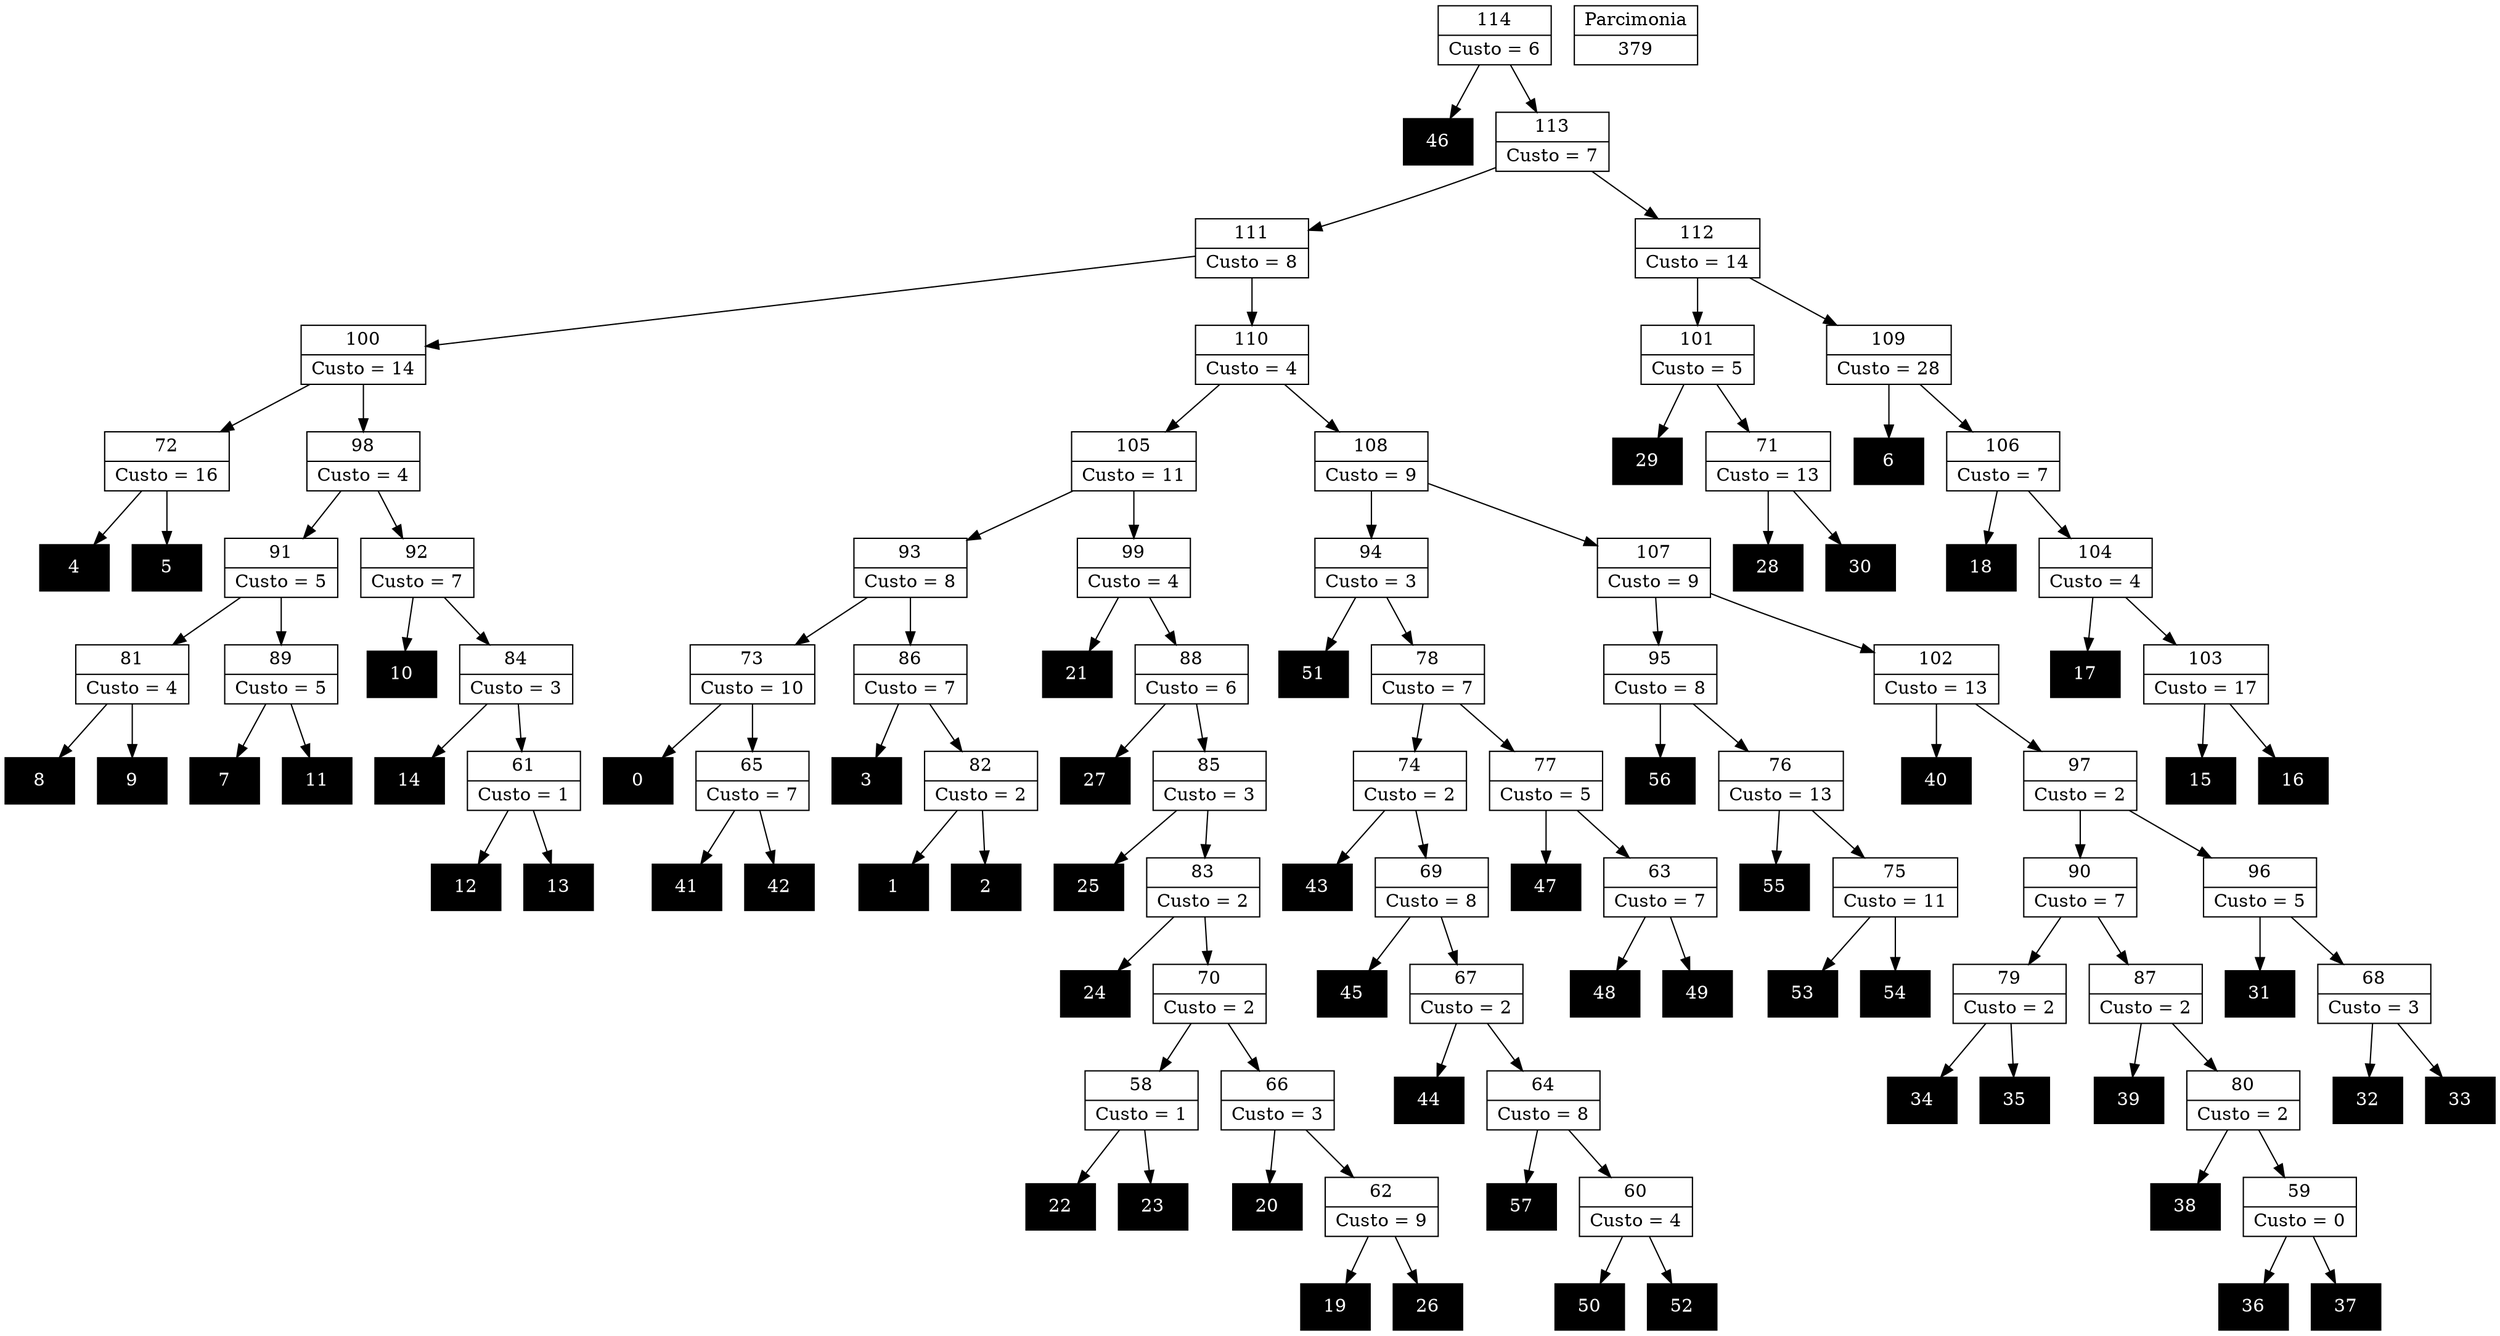 Digraph G {
0 [shape="record", label="{0}",style=filled, color=black, fontcolor=white,fontsize=14, height=0.5]
1 [shape="record", label="{1}",style=filled, color=black, fontcolor=white,fontsize=14, height=0.5]
2 [shape="record", label="{2}",style=filled, color=black, fontcolor=white,fontsize=14, height=0.5]
3 [shape="record", label="{3}",style=filled, color=black, fontcolor=white,fontsize=14, height=0.5]
4 [shape="record", label="{4}",style=filled, color=black, fontcolor=white,fontsize=14, height=0.5]
5 [shape="record", label="{5}",style=filled, color=black, fontcolor=white,fontsize=14, height=0.5]
6 [shape="record", label="{6}",style=filled, color=black, fontcolor=white,fontsize=14, height=0.5]
7 [shape="record", label="{7}",style=filled, color=black, fontcolor=white,fontsize=14, height=0.5]
8 [shape="record", label="{8}",style=filled, color=black, fontcolor=white,fontsize=14, height=0.5]
9 [shape="record", label="{9}",style=filled, color=black, fontcolor=white,fontsize=14, height=0.5]
10 [shape="record", label="{10}",style=filled, color=black, fontcolor=white,fontsize=14, height=0.5]
11 [shape="record", label="{11}",style=filled, color=black, fontcolor=white,fontsize=14, height=0.5]
12 [shape="record", label="{12}",style=filled, color=black, fontcolor=white,fontsize=14, height=0.5]
13 [shape="record", label="{13}",style=filled, color=black, fontcolor=white,fontsize=14, height=0.5]
14 [shape="record", label="{14}",style=filled, color=black, fontcolor=white,fontsize=14, height=0.5]
15 [shape="record", label="{15}",style=filled, color=black, fontcolor=white,fontsize=14, height=0.5]
16 [shape="record", label="{16}",style=filled, color=black, fontcolor=white,fontsize=14, height=0.5]
17 [shape="record", label="{17}",style=filled, color=black, fontcolor=white,fontsize=14, height=0.5]
18 [shape="record", label="{18}",style=filled, color=black, fontcolor=white,fontsize=14, height=0.5]
19 [shape="record", label="{19}",style=filled, color=black, fontcolor=white,fontsize=14, height=0.5]
20 [shape="record", label="{20}",style=filled, color=black, fontcolor=white,fontsize=14, height=0.5]
21 [shape="record", label="{21}",style=filled, color=black, fontcolor=white,fontsize=14, height=0.5]
22 [shape="record", label="{22}",style=filled, color=black, fontcolor=white,fontsize=14, height=0.5]
23 [shape="record", label="{23}",style=filled, color=black, fontcolor=white,fontsize=14, height=0.5]
24 [shape="record", label="{24}",style=filled, color=black, fontcolor=white,fontsize=14, height=0.5]
25 [shape="record", label="{25}",style=filled, color=black, fontcolor=white,fontsize=14, height=0.5]
26 [shape="record", label="{26}",style=filled, color=black, fontcolor=white,fontsize=14, height=0.5]
27 [shape="record", label="{27}",style=filled, color=black, fontcolor=white,fontsize=14, height=0.5]
28 [shape="record", label="{28}",style=filled, color=black, fontcolor=white,fontsize=14, height=0.5]
29 [shape="record", label="{29}",style=filled, color=black, fontcolor=white,fontsize=14, height=0.5]
30 [shape="record", label="{30}",style=filled, color=black, fontcolor=white,fontsize=14, height=0.5]
31 [shape="record", label="{31}",style=filled, color=black, fontcolor=white,fontsize=14, height=0.5]
32 [shape="record", label="{32}",style=filled, color=black, fontcolor=white,fontsize=14, height=0.5]
33 [shape="record", label="{33}",style=filled, color=black, fontcolor=white,fontsize=14, height=0.5]
34 [shape="record", label="{34}",style=filled, color=black, fontcolor=white,fontsize=14, height=0.5]
35 [shape="record", label="{35}",style=filled, color=black, fontcolor=white,fontsize=14, height=0.5]
36 [shape="record", label="{36}",style=filled, color=black, fontcolor=white,fontsize=14, height=0.5]
37 [shape="record", label="{37}",style=filled, color=black, fontcolor=white,fontsize=14, height=0.5]
38 [shape="record", label="{38}",style=filled, color=black, fontcolor=white,fontsize=14, height=0.5]
39 [shape="record", label="{39}",style=filled, color=black, fontcolor=white,fontsize=14, height=0.5]
40 [shape="record", label="{40}",style=filled, color=black, fontcolor=white,fontsize=14, height=0.5]
41 [shape="record", label="{41}",style=filled, color=black, fontcolor=white,fontsize=14, height=0.5]
42 [shape="record", label="{42}",style=filled, color=black, fontcolor=white,fontsize=14, height=0.5]
43 [shape="record", label="{43}",style=filled, color=black, fontcolor=white,fontsize=14, height=0.5]
44 [shape="record", label="{44}",style=filled, color=black, fontcolor=white,fontsize=14, height=0.5]
45 [shape="record", label="{45}",style=filled, color=black, fontcolor=white,fontsize=14, height=0.5]
46 [shape="record", label="{46}",style=filled, color=black, fontcolor=white,fontsize=14, height=0.5]
47 [shape="record", label="{47}",style=filled, color=black, fontcolor=white,fontsize=14, height=0.5]
48 [shape="record", label="{48}",style=filled, color=black, fontcolor=white,fontsize=14, height=0.5]
49 [shape="record", label="{49}",style=filled, color=black, fontcolor=white,fontsize=14, height=0.5]
50 [shape="record", label="{50}",style=filled, color=black, fontcolor=white,fontsize=14, height=0.5]
51 [shape="record", label="{51}",style=filled, color=black, fontcolor=white,fontsize=14, height=0.5]
52 [shape="record", label="{52}",style=filled, color=black, fontcolor=white,fontsize=14, height=0.5]
53 [shape="record", label="{53}",style=filled, color=black, fontcolor=white,fontsize=14, height=0.5]
54 [shape="record", label="{54}",style=filled, color=black, fontcolor=white,fontsize=14, height=0.5]
55 [shape="record", label="{55}",style=filled, color=black, fontcolor=white,fontsize=14, height=0.5]
56 [shape="record", label="{56}",style=filled, color=black, fontcolor=white,fontsize=14, height=0.5]
57 [shape="record", label="{57}",style=filled, color=black, fontcolor=white,fontsize=14, height=0.5]
58 [shape="record", label="{58|Custo = 1}"]
59 [shape="record", label="{59|Custo = 0}"]
60 [shape="record", label="{60|Custo = 4}"]
61 [shape="record", label="{61|Custo = 1}"]
62 [shape="record", label="{62|Custo = 9}"]
63 [shape="record", label="{63|Custo = 7}"]
64 [shape="record", label="{64|Custo = 8}"]
65 [shape="record", label="{65|Custo = 7}"]
66 [shape="record", label="{66|Custo = 3}"]
67 [shape="record", label="{67|Custo = 2}"]
68 [shape="record", label="{68|Custo = 3}"]
69 [shape="record", label="{69|Custo = 8}"]
70 [shape="record", label="{70|Custo = 2}"]
71 [shape="record", label="{71|Custo = 13}"]
72 [shape="record", label="{72|Custo = 16}"]
73 [shape="record", label="{73|Custo = 10}"]
74 [shape="record", label="{74|Custo = 2}"]
75 [shape="record", label="{75|Custo = 11}"]
76 [shape="record", label="{76|Custo = 13}"]
77 [shape="record", label="{77|Custo = 5}"]
78 [shape="record", label="{78|Custo = 7}"]
79 [shape="record", label="{79|Custo = 2}"]
80 [shape="record", label="{80|Custo = 2}"]
81 [shape="record", label="{81|Custo = 4}"]
82 [shape="record", label="{82|Custo = 2}"]
83 [shape="record", label="{83|Custo = 2}"]
84 [shape="record", label="{84|Custo = 3}"]
85 [shape="record", label="{85|Custo = 3}"]
86 [shape="record", label="{86|Custo = 7}"]
87 [shape="record", label="{87|Custo = 2}"]
88 [shape="record", label="{88|Custo = 6}"]
89 [shape="record", label="{89|Custo = 5}"]
90 [shape="record", label="{90|Custo = 7}"]
91 [shape="record", label="{91|Custo = 5}"]
92 [shape="record", label="{92|Custo = 7}"]
93 [shape="record", label="{93|Custo = 8}"]
94 [shape="record", label="{94|Custo = 3}"]
95 [shape="record", label="{95|Custo = 8}"]
96 [shape="record", label="{96|Custo = 5}"]
97 [shape="record", label="{97|Custo = 2}"]
98 [shape="record", label="{98|Custo = 4}"]
99 [shape="record", label="{99|Custo = 4}"]
100 [shape="record", label="{100|Custo = 14}"]
101 [shape="record", label="{101|Custo = 5}"]
102 [shape="record", label="{102|Custo = 13}"]
103 [shape="record", label="{103|Custo = 17}"]
104 [shape="record", label="{104|Custo = 4}"]
105 [shape="record", label="{105|Custo = 11}"]
106 [shape="record", label="{106|Custo = 7}"]
107 [shape="record", label="{107|Custo = 9}"]
108 [shape="record", label="{108|Custo = 9}"]
109 [shape="record", label="{109|Custo = 28}"]
110 [shape="record", label="{110|Custo = 4}"]
111 [shape="record", label="{111|Custo = 8}"]
112 [shape="record", label="{112|Custo = 14}"]
113 [shape="record", label="{113|Custo = 7}"]
114 [shape="record", label="{114|Custo = 6}"]

58->23
58->22
59->37
59->36
60->52
60->50
61->13
61->12
62->26
62->19
63->49
63->48
64->60
64->57
65->42
65->41
66->62
66->20
67->64
67->44
68->33
68->32
69->67
69->45
70->66
70->58
71->30
71->28
72->5
72->4
73->65
73->0
74->69
74->43
75->54
75->53
76->75
76->55
77->63
77->47
78->77
78->74
79->35
79->34
80->59
80->38
81->9
81->8
82->2
82->1
83->70
83->24
84->61
84->14
85->83
85->25
86->82
86->3
87->80
87->39
88->85
88->27
89->11
89->7
90->87
90->79
91->89
91->81
92->84
92->10
93->86
93->73
94->78
94->51
95->76
95->56
96->68
96->31
97->96
97->90
98->92
98->91
99->88
99->21
100->98
100->72
101->71
101->29
102->97
102->40
103->16
103->15
104->103
104->17
105->99
105->93
106->104
106->18
107->102
107->95
108->107
108->94
109->106
109->6
110->108
110->105
111->110
111->100
112->109
112->101
113->112
113->111
114->113
114->46

379 [shape="record", label="{Parcimonia|379}"]
}
